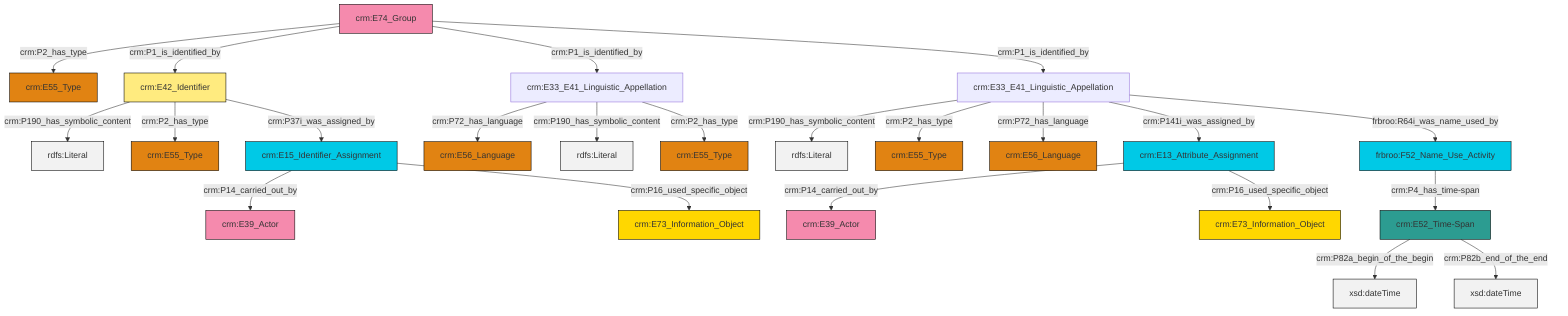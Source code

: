 graph TD
classDef Literal fill:#f2f2f2,stroke:#000000;
classDef CRM_Entity fill:#FFFFFF,stroke:#000000;
classDef Temporal_Entity fill:#00C9E6, stroke:#000000;
classDef Type fill:#E18312, stroke:#000000;
classDef Time-Span fill:#2C9C91, stroke:#000000;
classDef Appellation fill:#FFEB7F, stroke:#000000;
classDef Place fill:#008836, stroke:#000000;
classDef Persistent_Item fill:#B266B2, stroke:#000000;
classDef Conceptual_Object fill:#FFD700, stroke:#000000;
classDef Physical_Thing fill:#D2B48C, stroke:#000000;
classDef Actor fill:#f58aad, stroke:#000000;
classDef PC_Classes fill:#4ce600, stroke:#000000;
classDef Multi fill:#cccccc,stroke:#000000;

6["crm:E33_E41_Linguistic_Appellation"]:::Default -->|crm:P190_has_symbolic_content| 7[rdfs:Literal]:::Literal
11["crm:E33_E41_Linguistic_Appellation"]:::Default -->|crm:P72_has_language| 0["crm:E56_Language"]:::Type
12["crm:E52_Time-Span"]:::Time-Span -->|crm:P82a_begin_of_the_begin| 13[xsd:dateTime]:::Literal
14["crm:E13_Attribute_Assignment"]:::Temporal_Entity -->|crm:P14_carried_out_by| 15["crm:E39_Actor"]:::Actor
18["crm:E74_Group"]:::Actor -->|crm:P2_has_type| 19["crm:E55_Type"]:::Type
14["crm:E13_Attribute_Assignment"]:::Temporal_Entity -->|crm:P16_used_specific_object| 20["crm:E73_Information_Object"]:::Conceptual_Object
6["crm:E33_E41_Linguistic_Appellation"]:::Default -->|crm:P2_has_type| 21["crm:E55_Type"]:::Type
12["crm:E52_Time-Span"]:::Time-Span -->|crm:P82b_end_of_the_end| 23[xsd:dateTime]:::Literal
6["crm:E33_E41_Linguistic_Appellation"]:::Default -->|crm:P72_has_language| 25["crm:E56_Language"]:::Type
11["crm:E33_E41_Linguistic_Appellation"]:::Default -->|crm:P190_has_symbolic_content| 26[rdfs:Literal]:::Literal
27["crm:E42_Identifier"]:::Appellation -->|crm:P190_has_symbolic_content| 29[rdfs:Literal]:::Literal
27["crm:E42_Identifier"]:::Appellation -->|crm:P2_has_type| 30["crm:E55_Type"]:::Type
18["crm:E74_Group"]:::Actor -->|crm:P1_is_identified_by| 27["crm:E42_Identifier"]:::Appellation
27["crm:E42_Identifier"]:::Appellation -->|crm:P37i_was_assigned_by| 8["crm:E15_Identifier_Assignment"]:::Temporal_Entity
8["crm:E15_Identifier_Assignment"]:::Temporal_Entity -->|crm:P14_carried_out_by| 4["crm:E39_Actor"]:::Actor
8["crm:E15_Identifier_Assignment"]:::Temporal_Entity -->|crm:P16_used_specific_object| 16["crm:E73_Information_Object"]:::Conceptual_Object
18["crm:E74_Group"]:::Actor -->|crm:P1_is_identified_by| 11["crm:E33_E41_Linguistic_Appellation"]:::Default
6["crm:E33_E41_Linguistic_Appellation"]:::Default -->|crm:P141i_was_assigned_by| 14["crm:E13_Attribute_Assignment"]:::Temporal_Entity
11["crm:E33_E41_Linguistic_Appellation"]:::Default -->|crm:P2_has_type| 2["crm:E55_Type"]:::Type
6["crm:E33_E41_Linguistic_Appellation"]:::Default -->|frbroo:R64i_was_name_used_by| 33["frbroo:F52_Name_Use_Activity"]:::Temporal_Entity
18["crm:E74_Group"]:::Actor -->|crm:P1_is_identified_by| 6["crm:E33_E41_Linguistic_Appellation"]:::Default
33["frbroo:F52_Name_Use_Activity"]:::Temporal_Entity -->|crm:P4_has_time-span| 12["crm:E52_Time-Span"]:::Time-Span